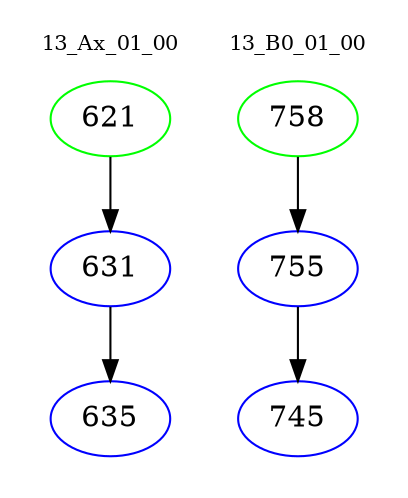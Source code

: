 digraph{
subgraph cluster_0 {
color = white
label = "13_Ax_01_00";
fontsize=10;
T0_621 [label="621", color="green"]
T0_621 -> T0_631 [color="black"]
T0_631 [label="631", color="blue"]
T0_631 -> T0_635 [color="black"]
T0_635 [label="635", color="blue"]
}
subgraph cluster_1 {
color = white
label = "13_B0_01_00";
fontsize=10;
T1_758 [label="758", color="green"]
T1_758 -> T1_755 [color="black"]
T1_755 [label="755", color="blue"]
T1_755 -> T1_745 [color="black"]
T1_745 [label="745", color="blue"]
}
}
